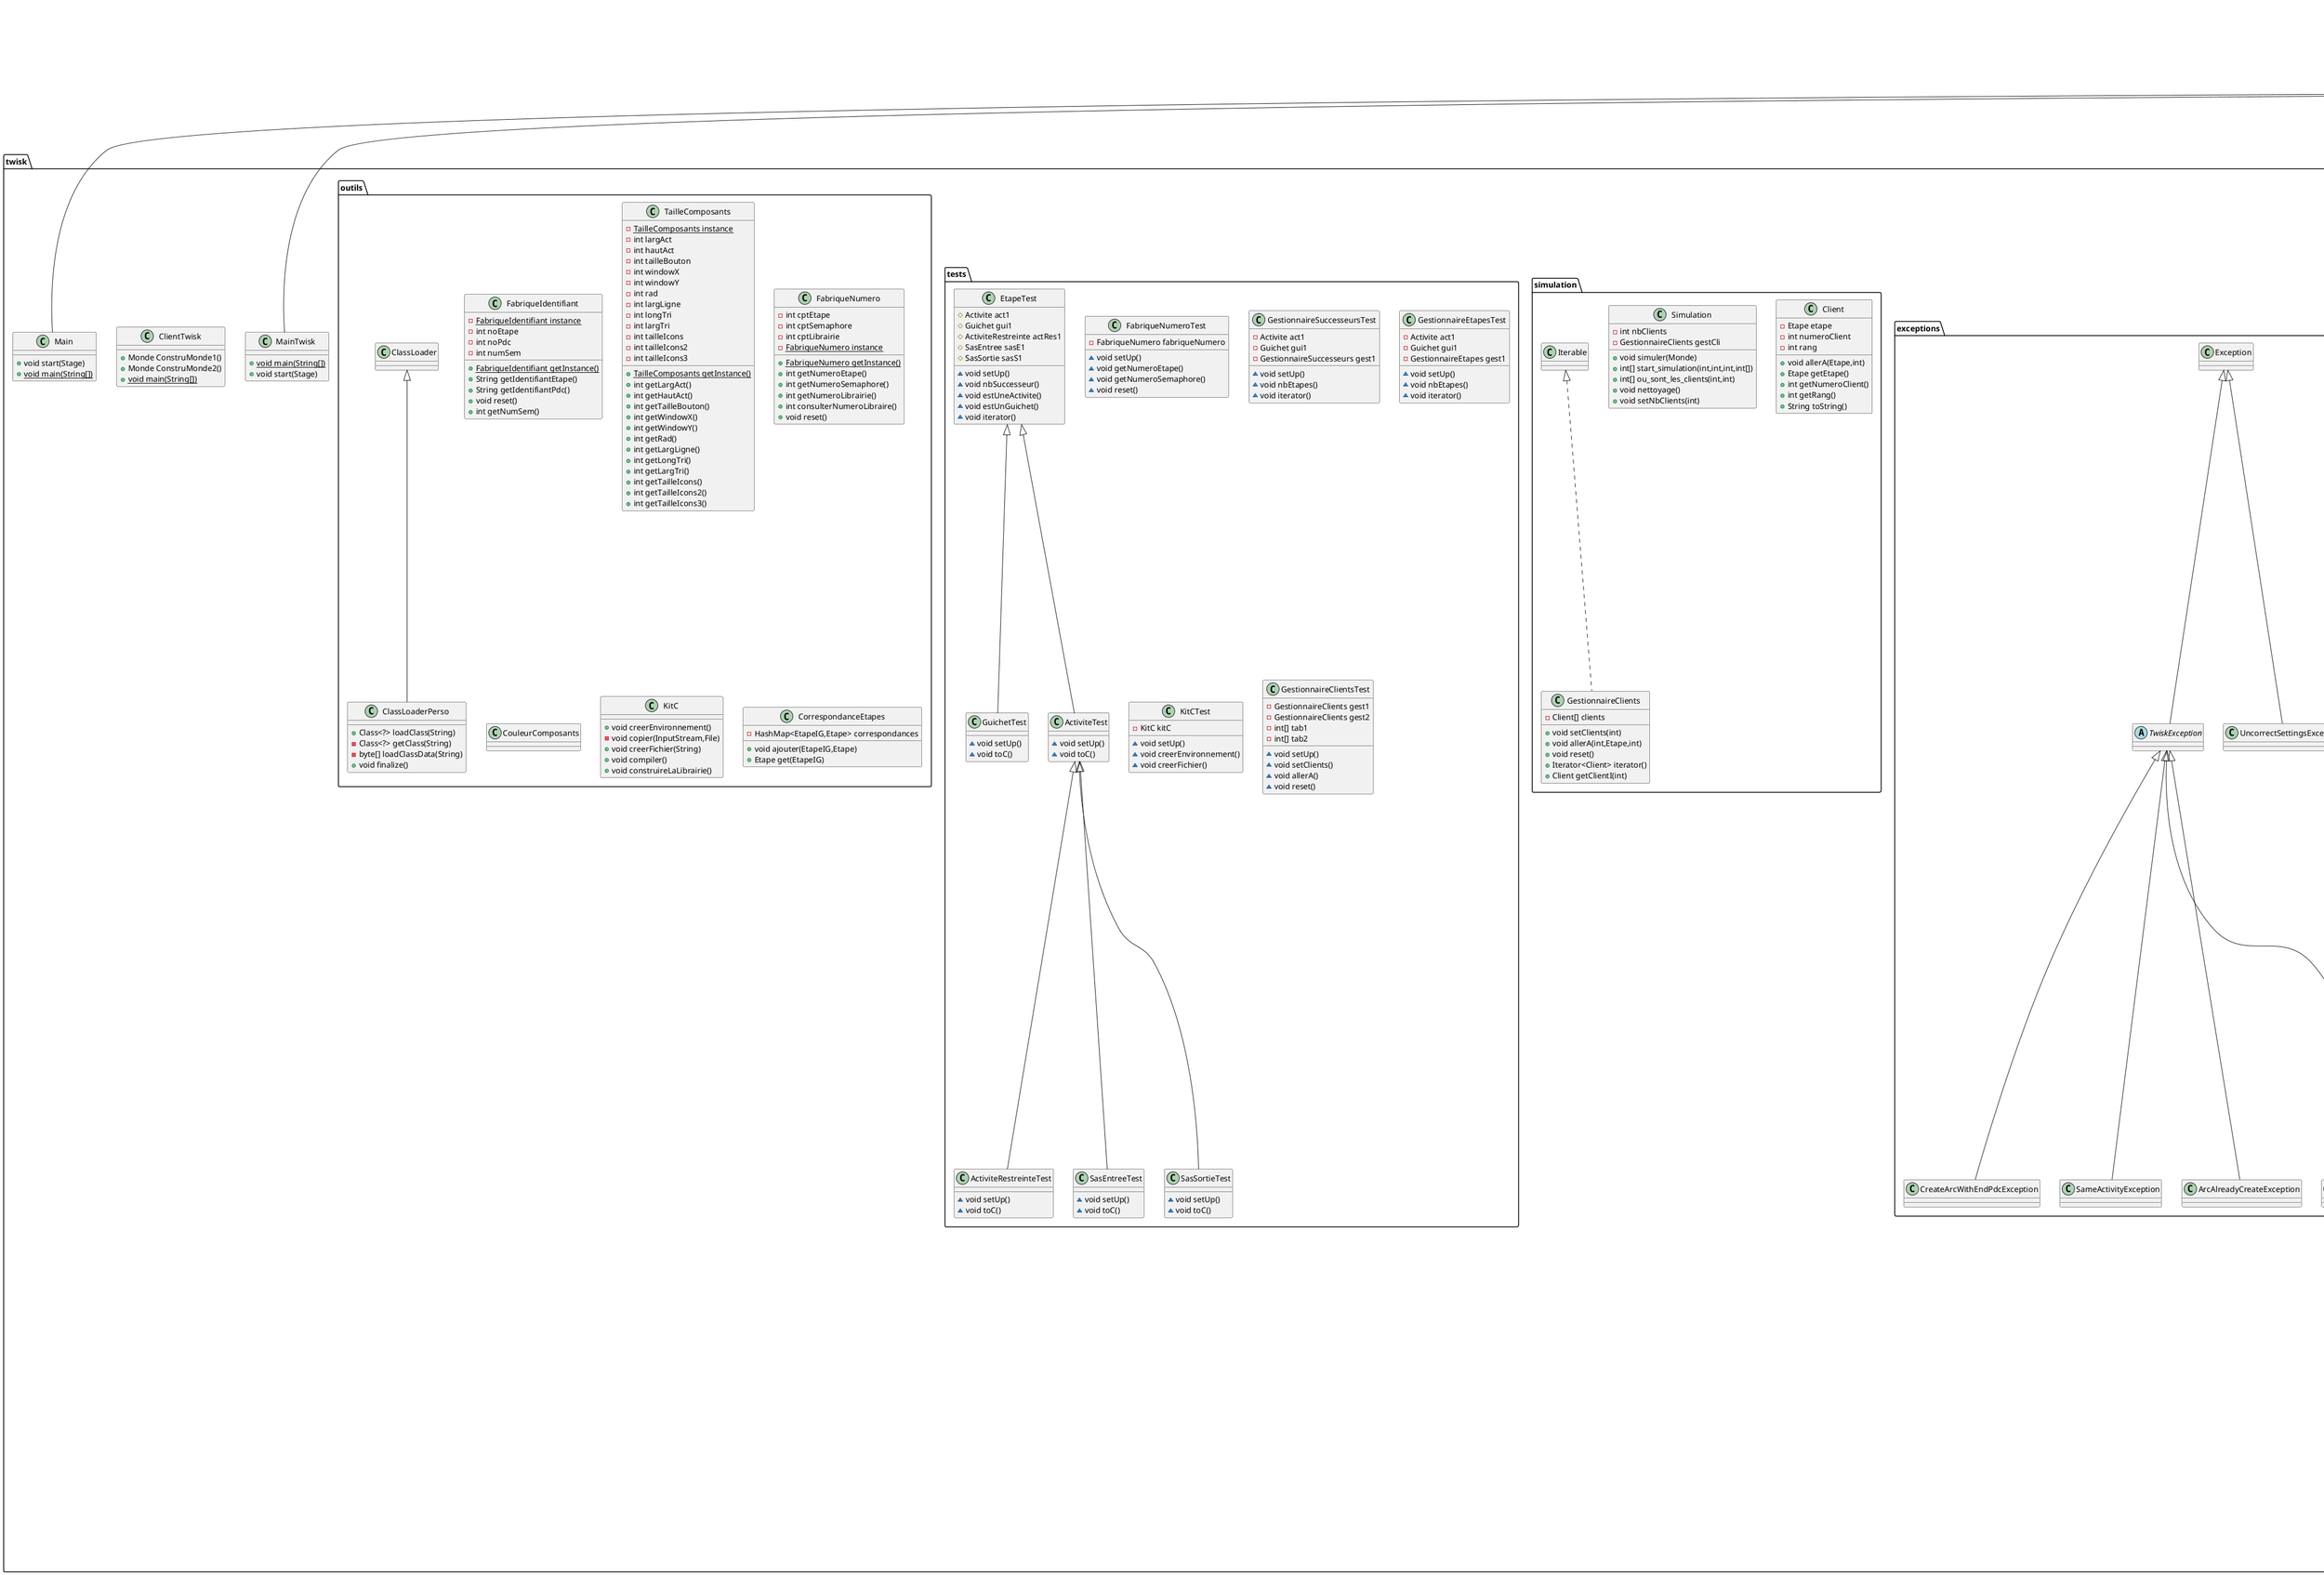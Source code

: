 @startuml
class twisk.monde.Activite {
- int temps
- int ecartTemps
+ boolean estUneActivite()
+ int getTemps()
+ void setTemps(int)
+ int getEcartTemps()
+ void setEcartTemps(int)
+ String toString()
+ String toC()
+ int getNbTicketSiGuichet()
+ int getNumSem()
}
class twisk.exceptions.SameActivityException {
}
abstract class twisk.exceptions.TwiskException {
}
class twisk.simulation.Client {
- Etape etape
- int numeroClient
- int rang
+ void allerA(Etape,int)
+ Etape getEtape()
+ int getNumeroClient()
+ int getRang()
+ String toString()
}
class twisk.tests.EtapeTest {
# Activite act1
# Guichet gui1
# ActiviteRestreinte actRes1
# SasEntree sasE1
# SasSortie sasS1
~ void setUp()
~ void nbSuccesseur()
~ void estUneActivite()
~ void estUnGuichet()
~ void iterator()
}
class twisk.tests.FabriqueNumeroTest {
- FabriqueNumero fabriqueNumero
~ void setUp()
~ void getNumeroEtape()
~ void getNumeroSemaphore()
~ void reset()
}
class twisk.outils.ClassLoaderPerso {
+ Class<?> loadClass(String)
- Class<?> getClass(String)
- byte[] loadClassData(String)
+ void finalize()
}
class twisk.tests.ActiviteRestreinteTest {
~ void setUp()
~ void toC()
}
class twisk.outils.FabriqueIdentifiant {
- {static} FabriqueIdentifiant instance
- int noEtape
- int noPdc
- int numSem
+ {static} FabriqueIdentifiant getInstance()
+ String getIdentifiantEtape()
+ String getIdentifiantPdc()
+ void reset()
+ int getNumSem()
}
class twisk.outils.TailleComposants {
- {static} TailleComposants instance
- int largAct
- int hautAct
- int tailleBouton
- int windowX
- int windowY
- int rad
- int largLigne
- int longTri
- int largTri
- int tailleIcons
- int tailleIcons2
- int tailleIcons3
+ {static} TailleComposants getInstance()
+ int getLargAct()
+ int getHautAct()
+ int getTailleBouton()
+ int getWindowX()
+ int getWindowY()
+ int getRad()
+ int getLargLigne()
+ int getLongTri()
+ int getLargTri()
+ int getTailleIcons()
+ int getTailleIcons2()
+ int getTailleIcons3()
}
class twisk.outils.FabriqueNumero {
- int cptEtape
- int cptSemaphore
- int cptLibrairie
- {static} FabriqueNumero instance
+ {static} FabriqueNumero getInstance()
+ int getNumeroEtape()
+ int getNumeroSemaphore()
+ int getNumeroLibrairie()
+ int consulterNumeroLibraire()
+ void reset()
}
class twisk.outils.CouleurComposants {
}
class twisk.tests.GestionnaireSuccesseursTest {
- Activite act1
- Guichet gui1
- GestionnaireSuccesseurs gest1
~ void setUp()
~ void nbEtapes()
~ void iterator()
}
abstract class twisk.mondeIG.EtapeIG {
# String nom
# String identifiant
# int posX
# int posY
# PointDeControleIG[] pdc
# boolean entree
# boolean sortie
# int delai
# int ecart
# ArrayList<EtapeIG> succ
+ void randomPositions()
+ void raffraichissementPdc()
+ String getIdentifiant()
+ int getPosX()
+ int getPosY()
+ Iterator<PointDeControleIG> iterator()
+ PointDeControleIG getPdcIndex(int)
+ String getNom()
+ void setNom(String)
+ void setPosXPosY(int,int)
+ void invEntree()
+ void invSortie()
+ int getDelai()
+ int getEcart()
+ void setDelai(int)
+ void setEcart(int)
+ boolean estUneEntree()
+ boolean estUneSortie()
+ boolean estUneActivite()
+ boolean estUneActiviteRestreinte()
+ boolean estUnGuichet()
+ {abstract}int siEstUnGuichetGetNbJetons()
+ {abstract}void siEstUnGuichetSetNbJetons(int)
+ void ajouterSuccesseur(EtapeIG)
+ void supprimerSuccesseur(EtapeIG)
+ boolean possedeUnSuccesseur()
+ boolean estSuivieDUneActivite()
+ {abstract}boolean setActiviteRestreinte(boolean)
+ boolean actSuccIntoActRes()
+ ArrayList<EtapeIG> getSucc()
}
class twisk.Main {
+ void start(Stage)
+ {static} void main(String[])
}
abstract class twisk.monde.Etape {
# GestionnaireSuccesseurs gestsucc
# String nom
# int num
+ void ajouterSuccesseur(Etape)
+ int nbSuccesseurs()
+ boolean estUneActivite()
+ boolean estUnGuichet()
+ Iterator<Etape> iterator()
+ String getNom()
+ int getNum()
+ {abstract}String toC()
+ GestionnaireSuccesseurs getGestsucc()
+ Etape getSucc()
+ {abstract}int getNbTicketSiGuichet()
+ {abstract}int getNumSem()
}
interface twisk.designPattern.Observateur {
~ void reagir()
}
class twisk.monde.GestionnaireEtapes {
- ArrayList<Etape> etapes
+ void ajouter(Etape)
+ int nbEtapes()
+ Iterator<Etape> iterator()
+ String toString()
}
class twisk.vues.VueArcIG {
- MondeIG monde
- ArcIG arc
- Line ligne
- Polyline triangle
+ void reagir()
+ void apparitionDeLaLigne(PointDeControleIG,PointDeControleIG)
+ void apparitionDuTriangle()
}
class twisk.exceptions.UncorrectSettingsException {
}
class twisk.tests.SasEntreeTest {
~ void setUp()
~ void toC()
}
class twisk.exceptions.ArcAlreadyCreateException {
}
class twisk.outils.KitC {
+ void creerEnvironnement()
- void copier(InputStream,File)
+ void creerFichier(String)
+ void compiler()
+ void construireLaLibrairie()
}
class twisk.vues.VueMondeIG {
- MondeIG monde
+ void reagir()
}
class twisk.tests.GestionnaireEtapesTest {
- Activite act1
- Guichet gui1
- GestionnaireEtapes gest1
~ void setUp()
~ void nbEtapes()
~ void iterator()
}
class twisk.monde.GestionnaireSuccesseurs {
- ArrayList<Etape> succ
+ void ajouter(Etape)
+ int nbEtapes()
+ Iterator<Etape> iterator()
+ Etape getSucc()
+ String toString()
}
class twisk.monde.SasEntree {
+ String toC()
}
class twisk.monde.Monde {
- SasEntree sasE
- SasSortie sasS
- GestionnaireEtapes ge
+ void aCommeEntree(Etape)
+ void aCommeSortie(Etape)
+ void ajouter(Etape)
+ int nbEtapes()
+ int nbGuichets()
+ Iterator<Etape> iterator()
+ String toString()
+ String toC()
+ int getNbTicketsGuichetI(int)
+ String getNomEtapeI(int)
+ int getNumSasSortie()
+ Etape getEtapeI(int)
}
class twisk.monde.SasSortie {
+ String toC()
}
class twisk.exceptions.MondeException {
}
class twisk.tests.GuichetTest {
~ void setUp()
~ void toC()
}
class twisk.tests.KitCTest {
- KitC kitC
~ void setUp()
~ void creerEnvironnement()
~ void creerFichier()
}
class twisk.ClientTwisk {
+ Monde ConstruMonde1()
+ Monde ConstruMonde2()
+ {static} void main(String[])
}
class twisk.simulation.Simulation {
- int nbClients
- GestionnaireClients gestCli
+ void simuler(Monde)
+ int[] start_simulation(int,int,int,int[])
+ int[] ou_sont_les_clients(int,int)
+ void nettoyage()
+ void setNbClients(int)
}
class twisk.vues.VueGuichetIG {
- HBox box
+ void reagir()
}
class twisk.mondeIG.ActiviteIG {
- boolean estUneActiviteRestreinte
+ boolean estUneActivite()
+ boolean estUneActiviteRestreinte()
+ int siEstUnGuichetGetNbJetons()
+ void siEstUnGuichetSetNbJetons(int)
+ boolean setActiviteRestreinte(boolean)
}
class twisk.tests.ActiviteTest {
~ void setUp()
~ void toC()
}
class twisk.vues.VuePointDeControleIG {
- MondeIG monde
- PointDeControleIG pdc
+ void reagir()
}
class twisk.vues.VueMenu {
- MondeIG monde
- Menu fichier
- Menu edition
- Menu mondeMenu
- Menu parametres
- Menu style
+ void reagir()
+ void rename()
+ void delai()
+ void ecart()
+ void jetons()
}
class twisk.tests.GestionnaireClientsTest {
- GestionnaireClients gest1
- GestionnaireClients gest2
- int[] tab1
- int[] tab2
~ void setUp()
~ void setClients()
~ void allerA()
~ void reset()
}
abstract class twisk.vues.VueEtapeIG {
# MondeIG monde
# EtapeIG etape
# Label label
+ void setMouse(MouseEvent)
}
class twisk.MainTwisk {
+ {static} void main(String[])
+ void start(Stage)
}
class twisk.mondeIG.ArcIG {
- PointDeControleIG PdcDepart
- PointDeControleIG PdcArrive
- boolean select
+ PointDeControleIG getPdcDepart()
+ PointDeControleIG getPdcArrive()
+ boolean isLinkedToStage(EtapeIG)
+ boolean isSelected()
+ void setSelect(boolean)
+ EtapeIG getEtapePdcDepart()
+ EtapeIG getEtapePdcArrive()
}
class twisk.mondeIG.GuichetIG {
- int nbJetons
- int numSemaphore
+ boolean estUnGuichet()
+ int siEstUnGuichetGetNbJetons()
+ void siEstUnGuichetSetNbJetons(int)
+ boolean setActiviteRestreinte(boolean)
}
class twisk.tests.SasSortieTest {
~ void setUp()
~ void toC()
}
class twisk.mondeIG.PointDeControleIG {
- int centreX
- int centreY
- String id
- EtapeIG etapeRattache
- boolean clicked
+ void setCentre(int,int)
+ int getCentreX()
+ int getCentreY()
+ void setClicked()
+ boolean isClicked()
+ String getId()
+ EtapeIG getEtapeRattache()
}
class twisk.vues.VueActiviteIG {
- HBox box
+ void reagir()
}
class twisk.vues.VueOutils {
- MondeIG monde
- Button boutonActivite
- Button boutonGuichet
- Button boutonSimulation
+ void reagir()
}
class twisk.exceptions.CreateArcWithEndPdcException {
}
class twisk.simulation.GestionnaireClients {
- Client[] clients
+ void setClients(int)
+ void allerA(int,Etape,int)
+ void reset()
+ Iterator<Client> iterator()
+ Client getClientI(int)
}
class twisk.designPattern.SujetObserve {
- ArrayList<Observateur> observateurs
+ void ajouterObservateur(Observateur)
+ void notifierObservateurs()
}
class twisk.mondeIG.MondeIG {
- HashMap<String,EtapeIG> etapes
- ArrayList<EtapeIG> etapesSelectionnees
- ArrayList<ArcIG> arcs
- int style
+ void ajouter(String)
+ Iterator<EtapeIG> iterator()
+ int nbEtapes()
+ void ajouter(PointDeControleIG,PointDeControleIG)
+ Iterator<ArcIG> iteratorArcs()
+ void creationArc(PointDeControleIG)
+ EtapeIG getEtapeIndice(String)
+ int getNbArcs()
+ void ajouterEtapeSelectionnee(EtapeIG)
+ boolean isSelectionned(EtapeIG)
+ void supprimerLaSelection()
+ void supprimer(Iterator<EtapeIG>)
+ void renommerLaSelection(String)
+ int nbEtapesSelectionnees()
+ void changerEmplacementEtape(String,int,int)
+ void selectionArc(ArcIG)
+ boolean isSelectionned(ArcIG)
+ void effacerLaSelection()
+ void setEntree()
+ void setSortie()
+ void setDelai(String)
+ void setEcart(String)
+ void setStyle(int)
+ int getStyle()
+ void setTokens(int)
+ boolean etapesSelectionneesSontDesGuichets()
- void verifierMondeIG()
- Monde creerMonde()
+ void simuler()
}
class twisk.monde.Guichet {
- int nbJetons
- int numSemaphore
+ boolean estUnGuichet()
+ int getNbJetons()
+ void setNbJetons(int)
+ int getNumSemaphore()
+ void setNumSemaphore(int)
+ String toString()
+ String toC()
+ int getNbTicketSiGuichet()
+ int getNumSem()
}
class twisk.outils.CorrespondanceEtapes {
- HashMap<EtapeIG,Etape> correspondances
+ void ajouter(EtapeIG,Etape)
+ Etape get(EtapeIG)
}
class twisk.monde.ActiviteRestreinte {
+ String toC()
}


twisk.monde.Etape <|-- twisk.monde.Activite
twisk.exceptions.TwiskException <|-- twisk.exceptions.SameActivityException
twisk.exceptions.Exception <|-- twisk.exceptions.TwiskException
twisk.outils.ClassLoader <|-- twisk.outils.ClassLoaderPerso
twisk.tests.ActiviteTest <|-- twisk.tests.ActiviteRestreinteTest
twisk.mondeIG.Iterable <|.. twisk.mondeIG.EtapeIG
javafx.application.Application <|-- twisk.Main
twisk.monde.Iterable <|.. twisk.monde.Etape
twisk.monde.Iterable <|.. twisk.monde.GestionnaireEtapes
twisk.designPattern.Observateur <|.. twisk.vues.VueArcIG
javafx.scene.layout.Pane <|-- twisk.vues.VueArcIG
twisk.exceptions.Exception <|-- twisk.exceptions.UncorrectSettingsException
twisk.tests.ActiviteTest <|-- twisk.tests.SasEntreeTest
twisk.exceptions.TwiskException <|-- twisk.exceptions.ArcAlreadyCreateException
twisk.designPattern.Observateur <|.. twisk.vues.VueMondeIG
javafx.scene.layout.Pane <|-- twisk.vues.VueMondeIG
twisk.monde.Iterable <|.. twisk.monde.GestionnaireSuccesseurs
twisk.monde.Activite <|-- twisk.monde.SasEntree
twisk.monde.Iterable <|.. twisk.monde.Monde
twisk.monde.Activite <|-- twisk.monde.SasSortie
twisk.exceptions.TwiskException <|-- twisk.exceptions.MondeException
twisk.tests.EtapeTest <|-- twisk.tests.GuichetTest
twisk.designPattern.Observateur <|.. twisk.vues.VueGuichetIG
twisk.vues.VueEtapeIG <|-- twisk.vues.VueGuichetIG
twisk.mondeIG.EtapeIG <|-- twisk.mondeIG.ActiviteIG
twisk.tests.EtapeTest <|-- twisk.tests.ActiviteTest
twisk.designPattern.Observateur <|.. twisk.vues.VuePointDeControleIG
javafx.scene.shape.Circle <|-- twisk.vues.VuePointDeControleIG
twisk.designPattern.Observateur <|.. twisk.vues.VueMenu
twisk.vues.MenuBar <|-- twisk.vues.VueMenu
twisk.designPattern.Observateur <|.. twisk.vues.VueEtapeIG
javafx.scene.layout.VBox <|-- twisk.vues.VueEtapeIG
javafx.application.Application <|-- twisk.MainTwisk
twisk.mondeIG.EtapeIG <|-- twisk.mondeIG.GuichetIG
twisk.tests.ActiviteTest <|-- twisk.tests.SasSortieTest
twisk.designPattern.Observateur <|.. twisk.vues.VueActiviteIG
twisk.vues.VueEtapeIG <|-- twisk.vues.VueActiviteIG
twisk.designPattern.Observateur <|.. twisk.vues.VueOutils
javafx.scene.layout.TilePane <|-- twisk.vues.VueOutils
twisk.exceptions.TwiskException <|-- twisk.exceptions.CreateArcWithEndPdcException
twisk.simulation.Iterable <|.. twisk.simulation.GestionnaireClients
twisk.designPattern.SujetObserve <|-- twisk.mondeIG.MondeIG
twisk.monde.Etape <|-- twisk.monde.Guichet
twisk.monde.Activite <|-- twisk.monde.ActiviteRestreinte
@enduml